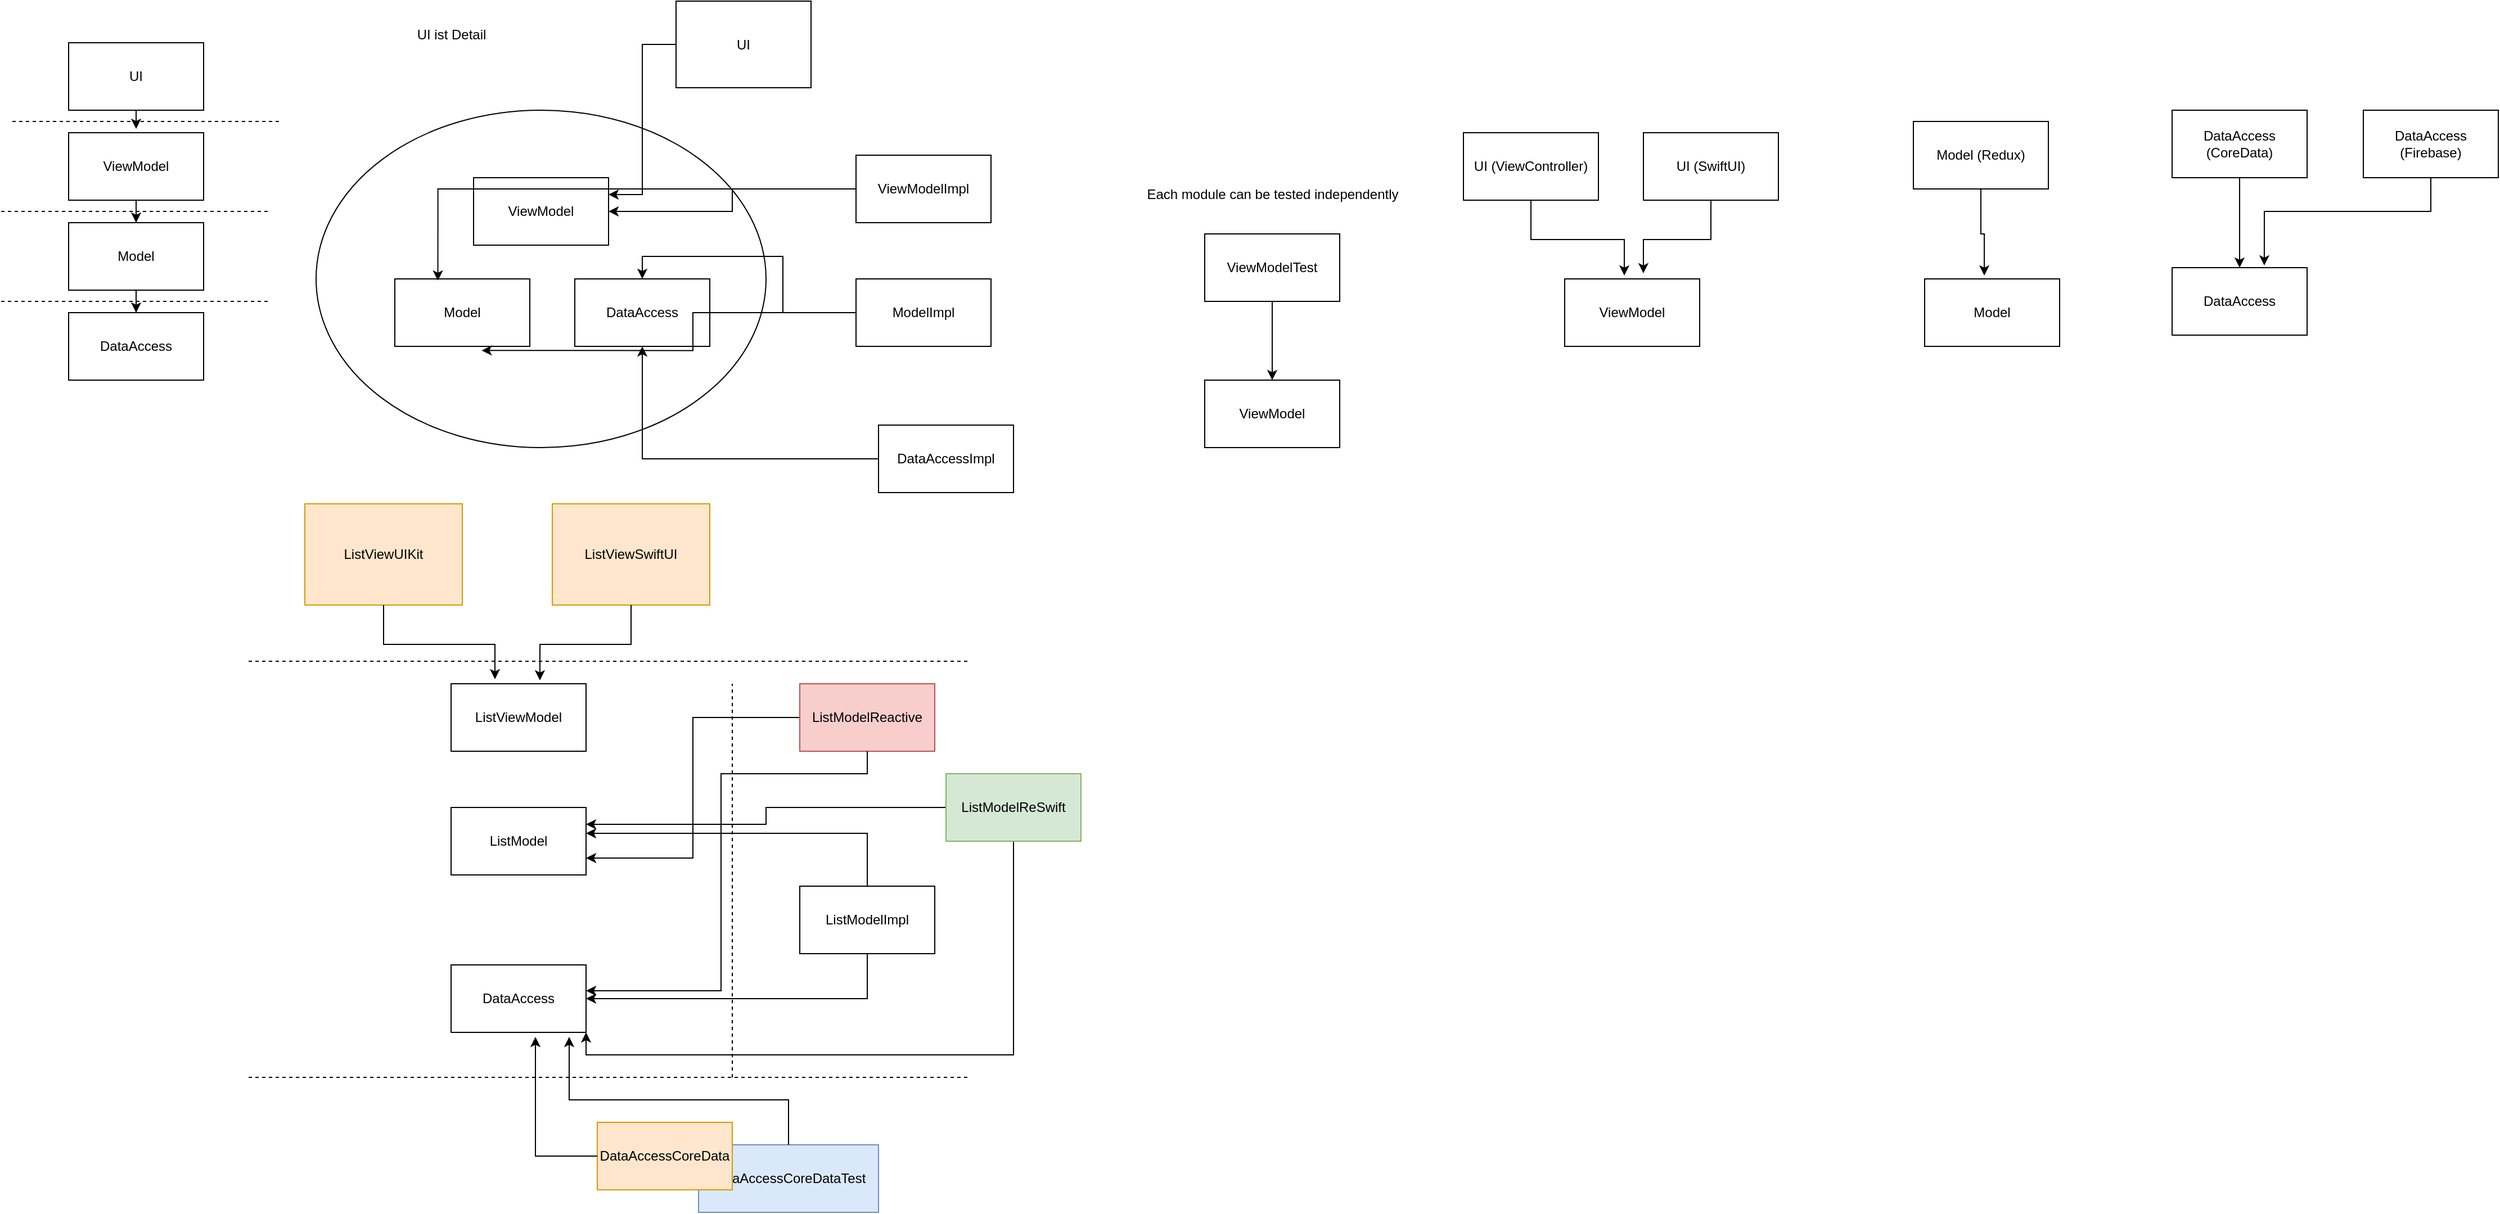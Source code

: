 <mxfile version="22.1.4" type="github">
  <diagram name="Page-1" id="ciXoBDTXdjDo0w0JCOVY">
    <mxGraphModel dx="1693" dy="617" grid="1" gridSize="10" guides="1" tooltips="1" connect="1" arrows="1" fold="1" page="1" pageScale="1" pageWidth="850" pageHeight="1100" math="0" shadow="0">
      <root>
        <mxCell id="0" />
        <mxCell id="1" parent="0" />
        <mxCell id="vHhtILDTzsJ_Ge8vEEF7-19" value="" style="ellipse;whiteSpace=wrap;html=1;" parent="1" vertex="1">
          <mxGeometry x="20" y="110" width="400" height="300" as="geometry" />
        </mxCell>
        <mxCell id="Q47_7sLDuSlhim7hzjhJ-4" value="DataAccessCoreDataTest" style="rounded=0;whiteSpace=wrap;html=1;fillColor=#dae8fc;strokeColor=#6c8ebf;" parent="1" vertex="1">
          <mxGeometry x="360" y="1030" width="160" height="60" as="geometry" />
        </mxCell>
        <mxCell id="Q47_7sLDuSlhim7hzjhJ-8" value="ListViewUIKit" style="rounded=0;whiteSpace=wrap;html=1;fillColor=#ffe6cc;strokeColor=#d79b00;" parent="1" vertex="1">
          <mxGeometry x="10" y="460" width="140" height="90" as="geometry" />
        </mxCell>
        <mxCell id="WeG9BymHyUoyGSbdJxct-20" style="edgeStyle=orthogonalEdgeStyle;rounded=0;orthogonalLoop=1;jettySize=auto;html=1;entryX=1;entryY=0.25;entryDx=0;entryDy=0;" parent="1" source="Q47_7sLDuSlhim7hzjhJ-13" target="WeG9BymHyUoyGSbdJxct-1" edge="1">
          <mxGeometry relative="1" as="geometry">
            <Array as="points">
              <mxPoint x="420" y="730" />
              <mxPoint x="420" y="745" />
            </Array>
          </mxGeometry>
        </mxCell>
        <mxCell id="WeG9BymHyUoyGSbdJxct-21" style="edgeStyle=orthogonalEdgeStyle;rounded=0;orthogonalLoop=1;jettySize=auto;html=1;entryX=1;entryY=1;entryDx=0;entryDy=0;" parent="1" source="Q47_7sLDuSlhim7hzjhJ-13" target="WeG9BymHyUoyGSbdJxct-4" edge="1">
          <mxGeometry relative="1" as="geometry">
            <Array as="points">
              <mxPoint x="640" y="950" />
              <mxPoint x="260" y="950" />
            </Array>
          </mxGeometry>
        </mxCell>
        <mxCell id="Q47_7sLDuSlhim7hzjhJ-13" value="ListModelReSwift" style="rounded=0;whiteSpace=wrap;html=1;fillColor=#d5e8d4;strokeColor=#82b366;" parent="1" vertex="1">
          <mxGeometry x="580" y="700" width="120" height="60" as="geometry" />
        </mxCell>
        <mxCell id="WeG9BymHyUoyGSbdJxct-1" value="ListModel" style="rounded=0;whiteSpace=wrap;html=1;" parent="1" vertex="1">
          <mxGeometry x="140" y="730" width="120" height="60" as="geometry" />
        </mxCell>
        <mxCell id="WeG9BymHyUoyGSbdJxct-30" style="edgeStyle=orthogonalEdgeStyle;rounded=0;orthogonalLoop=1;jettySize=auto;html=1;entryX=1;entryY=0.75;entryDx=0;entryDy=0;" parent="1" source="WeG9BymHyUoyGSbdJxct-2" target="WeG9BymHyUoyGSbdJxct-1" edge="1">
          <mxGeometry relative="1" as="geometry" />
        </mxCell>
        <mxCell id="WeG9BymHyUoyGSbdJxct-2" value="ListModelReactive" style="rounded=0;whiteSpace=wrap;html=1;fillColor=#f8cecc;strokeColor=#b85450;" parent="1" vertex="1">
          <mxGeometry x="450" y="620" width="120" height="60" as="geometry" />
        </mxCell>
        <mxCell id="WeG9BymHyUoyGSbdJxct-4" value="DataAccess" style="rounded=0;whiteSpace=wrap;html=1;" parent="1" vertex="1">
          <mxGeometry x="140" y="870" width="120" height="60" as="geometry" />
        </mxCell>
        <mxCell id="WeG9BymHyUoyGSbdJxct-6" value="DataAccessCoreData" style="rounded=0;whiteSpace=wrap;html=1;fillColor=#ffe6cc;strokeColor=#d79b00;" parent="1" vertex="1">
          <mxGeometry x="270" y="1010" width="120" height="60" as="geometry" />
        </mxCell>
        <mxCell id="WeG9BymHyUoyGSbdJxct-8" value="&lt;br&gt;" style="endArrow=none;dashed=1;html=1;rounded=0;" parent="1" edge="1">
          <mxGeometry width="50" height="50" relative="1" as="geometry">
            <mxPoint x="390" y="970" as="sourcePoint" />
            <mxPoint x="390" y="620" as="targetPoint" />
          </mxGeometry>
        </mxCell>
        <mxCell id="WeG9BymHyUoyGSbdJxct-12" style="edgeStyle=orthogonalEdgeStyle;rounded=0;orthogonalLoop=1;jettySize=auto;html=1;entryX=1;entryY=0.5;entryDx=0;entryDy=0;" parent="1" source="WeG9BymHyUoyGSbdJxct-10" target="WeG9BymHyUoyGSbdJxct-4" edge="1">
          <mxGeometry relative="1" as="geometry">
            <Array as="points">
              <mxPoint x="510" y="900" />
            </Array>
          </mxGeometry>
        </mxCell>
        <mxCell id="WeG9BymHyUoyGSbdJxct-10" value="ListModelImpl" style="rounded=0;whiteSpace=wrap;html=1;" parent="1" vertex="1">
          <mxGeometry x="450" y="800" width="120" height="60" as="geometry" />
        </mxCell>
        <mxCell id="WeG9BymHyUoyGSbdJxct-14" value="&lt;br&gt;" style="endArrow=none;dashed=1;html=1;rounded=0;" parent="1" edge="1">
          <mxGeometry width="50" height="50" relative="1" as="geometry">
            <mxPoint x="-40" y="600" as="sourcePoint" />
            <mxPoint x="600" y="600" as="targetPoint" />
          </mxGeometry>
        </mxCell>
        <mxCell id="WeG9BymHyUoyGSbdJxct-16" style="edgeStyle=orthogonalEdgeStyle;rounded=0;orthogonalLoop=1;jettySize=auto;html=1;entryX=0.625;entryY=1.067;entryDx=0;entryDy=0;entryPerimeter=0;" parent="1" source="WeG9BymHyUoyGSbdJxct-6" target="WeG9BymHyUoyGSbdJxct-4" edge="1">
          <mxGeometry relative="1" as="geometry" />
        </mxCell>
        <mxCell id="WeG9BymHyUoyGSbdJxct-17" style="edgeStyle=orthogonalEdgeStyle;rounded=0;orthogonalLoop=1;jettySize=auto;html=1;entryX=0.875;entryY=1.067;entryDx=0;entryDy=0;entryPerimeter=0;" parent="1" source="Q47_7sLDuSlhim7hzjhJ-4" target="WeG9BymHyUoyGSbdJxct-4" edge="1">
          <mxGeometry relative="1" as="geometry">
            <Array as="points">
              <mxPoint x="440" y="990" />
              <mxPoint x="245" y="990" />
            </Array>
          </mxGeometry>
        </mxCell>
        <mxCell id="WeG9BymHyUoyGSbdJxct-19" style="edgeStyle=orthogonalEdgeStyle;rounded=0;orthogonalLoop=1;jettySize=auto;html=1;entryX=1;entryY=0.383;entryDx=0;entryDy=0;entryPerimeter=0;" parent="1" source="WeG9BymHyUoyGSbdJxct-10" target="WeG9BymHyUoyGSbdJxct-1" edge="1">
          <mxGeometry relative="1" as="geometry">
            <Array as="points">
              <mxPoint x="510" y="753" />
            </Array>
          </mxGeometry>
        </mxCell>
        <mxCell id="WeG9BymHyUoyGSbdJxct-23" value="ListViewSwiftUI" style="rounded=0;whiteSpace=wrap;html=1;fillColor=#ffe6cc;strokeColor=#d79b00;" parent="1" vertex="1">
          <mxGeometry x="230" y="460" width="140" height="90" as="geometry" />
        </mxCell>
        <mxCell id="WeG9BymHyUoyGSbdJxct-26" value="ListViewModel" style="rounded=0;whiteSpace=wrap;html=1;" parent="1" vertex="1">
          <mxGeometry x="140" y="620" width="120" height="60" as="geometry" />
        </mxCell>
        <mxCell id="WeG9BymHyUoyGSbdJxct-27" value="&lt;br&gt;" style="endArrow=none;dashed=1;html=1;rounded=0;" parent="1" edge="1">
          <mxGeometry width="50" height="50" relative="1" as="geometry">
            <mxPoint x="-40" y="970" as="sourcePoint" />
            <mxPoint x="600" y="970" as="targetPoint" />
          </mxGeometry>
        </mxCell>
        <mxCell id="WeG9BymHyUoyGSbdJxct-28" style="edgeStyle=orthogonalEdgeStyle;rounded=0;orthogonalLoop=1;jettySize=auto;html=1;entryX=0.325;entryY=-0.067;entryDx=0;entryDy=0;entryPerimeter=0;" parent="1" source="Q47_7sLDuSlhim7hzjhJ-8" target="WeG9BymHyUoyGSbdJxct-26" edge="1">
          <mxGeometry relative="1" as="geometry" />
        </mxCell>
        <mxCell id="WeG9BymHyUoyGSbdJxct-29" style="edgeStyle=orthogonalEdgeStyle;rounded=0;orthogonalLoop=1;jettySize=auto;html=1;entryX=0.658;entryY=-0.05;entryDx=0;entryDy=0;entryPerimeter=0;" parent="1" source="WeG9BymHyUoyGSbdJxct-23" target="WeG9BymHyUoyGSbdJxct-26" edge="1">
          <mxGeometry relative="1" as="geometry" />
        </mxCell>
        <mxCell id="WeG9BymHyUoyGSbdJxct-31" style="edgeStyle=orthogonalEdgeStyle;rounded=0;orthogonalLoop=1;jettySize=auto;html=1;entryX=1;entryY=0.383;entryDx=0;entryDy=0;entryPerimeter=0;" parent="1" source="WeG9BymHyUoyGSbdJxct-2" target="WeG9BymHyUoyGSbdJxct-4" edge="1">
          <mxGeometry relative="1" as="geometry">
            <Array as="points">
              <mxPoint x="510" y="700" />
              <mxPoint x="380" y="700" />
              <mxPoint x="380" y="893" />
            </Array>
          </mxGeometry>
        </mxCell>
        <mxCell id="vHhtILDTzsJ_Ge8vEEF7-1" value="UI" style="rounded=0;whiteSpace=wrap;html=1;" parent="1" vertex="1">
          <mxGeometry x="-200" y="50" width="120" height="60" as="geometry" />
        </mxCell>
        <mxCell id="vHhtILDTzsJ_Ge8vEEF7-14" style="edgeStyle=orthogonalEdgeStyle;rounded=0;orthogonalLoop=1;jettySize=auto;html=1;entryX=0.5;entryY=0;entryDx=0;entryDy=0;" parent="1" source="vHhtILDTzsJ_Ge8vEEF7-2" target="vHhtILDTzsJ_Ge8vEEF7-3" edge="1">
          <mxGeometry relative="1" as="geometry" />
        </mxCell>
        <mxCell id="vHhtILDTzsJ_Ge8vEEF7-2" value="ViewModel" style="rounded=0;whiteSpace=wrap;html=1;" parent="1" vertex="1">
          <mxGeometry x="-200" y="130" width="120" height="60" as="geometry" />
        </mxCell>
        <mxCell id="vHhtILDTzsJ_Ge8vEEF7-13" style="edgeStyle=orthogonalEdgeStyle;rounded=0;orthogonalLoop=1;jettySize=auto;html=1;entryX=0.5;entryY=0;entryDx=0;entryDy=0;" parent="1" source="vHhtILDTzsJ_Ge8vEEF7-3" target="vHhtILDTzsJ_Ge8vEEF7-4" edge="1">
          <mxGeometry relative="1" as="geometry" />
        </mxCell>
        <mxCell id="vHhtILDTzsJ_Ge8vEEF7-3" value="Model" style="rounded=0;whiteSpace=wrap;html=1;" parent="1" vertex="1">
          <mxGeometry x="-200" y="210" width="120" height="60" as="geometry" />
        </mxCell>
        <mxCell id="vHhtILDTzsJ_Ge8vEEF7-4" value="DataAccess" style="rounded=0;whiteSpace=wrap;html=1;" parent="1" vertex="1">
          <mxGeometry x="-200" y="290" width="120" height="60" as="geometry" />
        </mxCell>
        <mxCell id="vHhtILDTzsJ_Ge8vEEF7-5" value="" style="endArrow=none;dashed=1;html=1;rounded=0;" parent="1" edge="1">
          <mxGeometry width="50" height="50" relative="1" as="geometry">
            <mxPoint x="-250" y="120" as="sourcePoint" />
            <mxPoint x="-10" y="120" as="targetPoint" />
          </mxGeometry>
        </mxCell>
        <mxCell id="vHhtILDTzsJ_Ge8vEEF7-6" value="" style="endArrow=none;dashed=1;html=1;rounded=0;" parent="1" edge="1">
          <mxGeometry width="50" height="50" relative="1" as="geometry">
            <mxPoint x="-260" y="200" as="sourcePoint" />
            <mxPoint x="-20" y="200" as="targetPoint" />
          </mxGeometry>
        </mxCell>
        <mxCell id="vHhtILDTzsJ_Ge8vEEF7-7" value="" style="endArrow=none;dashed=1;html=1;rounded=0;" parent="1" edge="1">
          <mxGeometry width="50" height="50" relative="1" as="geometry">
            <mxPoint x="-260" y="280" as="sourcePoint" />
            <mxPoint x="-20" y="280" as="targetPoint" />
          </mxGeometry>
        </mxCell>
        <mxCell id="vHhtILDTzsJ_Ge8vEEF7-10" style="edgeStyle=orthogonalEdgeStyle;rounded=0;orthogonalLoop=1;jettySize=auto;html=1;exitX=0.5;exitY=1;exitDx=0;exitDy=0;entryX=0.5;entryY=-0.057;entryDx=0;entryDy=0;entryPerimeter=0;" parent="1" source="vHhtILDTzsJ_Ge8vEEF7-1" target="vHhtILDTzsJ_Ge8vEEF7-2" edge="1">
          <mxGeometry relative="1" as="geometry" />
        </mxCell>
        <mxCell id="vHhtILDTzsJ_Ge8vEEF7-15" value="ViewModel" style="rounded=0;whiteSpace=wrap;html=1;" parent="1" vertex="1">
          <mxGeometry x="160" y="170" width="120" height="60" as="geometry" />
        </mxCell>
        <mxCell id="vHhtILDTzsJ_Ge8vEEF7-16" value="Model" style="rounded=0;whiteSpace=wrap;html=1;" parent="1" vertex="1">
          <mxGeometry x="90" y="260" width="120" height="60" as="geometry" />
        </mxCell>
        <mxCell id="vHhtILDTzsJ_Ge8vEEF7-17" value="DataAccess" style="rounded=0;whiteSpace=wrap;html=1;" parent="1" vertex="1">
          <mxGeometry x="250" y="260" width="120" height="60" as="geometry" />
        </mxCell>
        <mxCell id="vHhtILDTzsJ_Ge8vEEF7-18" value="UI ist Detail" style="text;html=1;align=center;verticalAlign=middle;resizable=0;points=[];autosize=1;strokeColor=none;fillColor=none;" parent="1" vertex="1">
          <mxGeometry x="100" y="28" width="80" height="30" as="geometry" />
        </mxCell>
        <mxCell id="vHhtILDTzsJ_Ge8vEEF7-21" style="edgeStyle=orthogonalEdgeStyle;rounded=0;orthogonalLoop=1;jettySize=auto;html=1;entryX=1;entryY=0.25;entryDx=0;entryDy=0;" parent="1" source="vHhtILDTzsJ_Ge8vEEF7-20" target="vHhtILDTzsJ_Ge8vEEF7-15" edge="1">
          <mxGeometry relative="1" as="geometry" />
        </mxCell>
        <mxCell id="vHhtILDTzsJ_Ge8vEEF7-20" value="UI" style="rounded=0;whiteSpace=wrap;html=1;" parent="1" vertex="1">
          <mxGeometry x="340" y="13" width="120" height="77" as="geometry" />
        </mxCell>
        <mxCell id="vHhtILDTzsJ_Ge8vEEF7-23" style="edgeStyle=orthogonalEdgeStyle;rounded=0;orthogonalLoop=1;jettySize=auto;html=1;" parent="1" source="vHhtILDTzsJ_Ge8vEEF7-22" target="vHhtILDTzsJ_Ge8vEEF7-15" edge="1">
          <mxGeometry relative="1" as="geometry" />
        </mxCell>
        <mxCell id="vHhtILDTzsJ_Ge8vEEF7-22" value="ViewModelImpl" style="rounded=0;whiteSpace=wrap;html=1;" parent="1" vertex="1">
          <mxGeometry x="500" y="150" width="120" height="60" as="geometry" />
        </mxCell>
        <mxCell id="vHhtILDTzsJ_Ge8vEEF7-24" style="edgeStyle=orthogonalEdgeStyle;rounded=0;orthogonalLoop=1;jettySize=auto;html=1;entryX=0.319;entryY=0.025;entryDx=0;entryDy=0;entryPerimeter=0;" parent="1" source="vHhtILDTzsJ_Ge8vEEF7-22" target="vHhtILDTzsJ_Ge8vEEF7-16" edge="1">
          <mxGeometry relative="1" as="geometry" />
        </mxCell>
        <mxCell id="vHhtILDTzsJ_Ge8vEEF7-27" style="edgeStyle=orthogonalEdgeStyle;rounded=0;orthogonalLoop=1;jettySize=auto;html=1;entryX=0.5;entryY=0;entryDx=0;entryDy=0;" parent="1" source="vHhtILDTzsJ_Ge8vEEF7-25" target="vHhtILDTzsJ_Ge8vEEF7-17" edge="1">
          <mxGeometry relative="1" as="geometry" />
        </mxCell>
        <mxCell id="vHhtILDTzsJ_Ge8vEEF7-25" value="ModelImpl" style="rounded=0;whiteSpace=wrap;html=1;" parent="1" vertex="1">
          <mxGeometry x="500" y="260" width="120" height="60" as="geometry" />
        </mxCell>
        <mxCell id="vHhtILDTzsJ_Ge8vEEF7-26" style="edgeStyle=orthogonalEdgeStyle;rounded=0;orthogonalLoop=1;jettySize=auto;html=1;entryX=0.643;entryY=1.061;entryDx=0;entryDy=0;entryPerimeter=0;" parent="1" source="vHhtILDTzsJ_Ge8vEEF7-25" target="vHhtILDTzsJ_Ge8vEEF7-16" edge="1">
          <mxGeometry relative="1" as="geometry" />
        </mxCell>
        <mxCell id="vHhtILDTzsJ_Ge8vEEF7-29" style="edgeStyle=orthogonalEdgeStyle;rounded=0;orthogonalLoop=1;jettySize=auto;html=1;exitX=0;exitY=0.5;exitDx=0;exitDy=0;" parent="1" source="vHhtILDTzsJ_Ge8vEEF7-28" target="vHhtILDTzsJ_Ge8vEEF7-17" edge="1">
          <mxGeometry relative="1" as="geometry" />
        </mxCell>
        <mxCell id="vHhtILDTzsJ_Ge8vEEF7-28" value="DataAccessImpl" style="rounded=0;whiteSpace=wrap;html=1;" parent="1" vertex="1">
          <mxGeometry x="520" y="390" width="120" height="60" as="geometry" />
        </mxCell>
        <mxCell id="vHhtILDTzsJ_Ge8vEEF7-30" value="DataAccess" style="rounded=0;whiteSpace=wrap;html=1;" parent="1" vertex="1">
          <mxGeometry x="1670" y="250" width="120" height="60" as="geometry" />
        </mxCell>
        <mxCell id="vHhtILDTzsJ_Ge8vEEF7-31" value="ViewModel" style="rounded=0;whiteSpace=wrap;html=1;" parent="1" vertex="1">
          <mxGeometry x="1130" y="260" width="120" height="60" as="geometry" />
        </mxCell>
        <mxCell id="vHhtILDTzsJ_Ge8vEEF7-32" value="ViewModel" style="rounded=0;whiteSpace=wrap;html=1;" parent="1" vertex="1">
          <mxGeometry x="810" y="350" width="120" height="60" as="geometry" />
        </mxCell>
        <mxCell id="vHhtILDTzsJ_Ge8vEEF7-34" style="edgeStyle=orthogonalEdgeStyle;rounded=0;orthogonalLoop=1;jettySize=auto;html=1;entryX=0.5;entryY=0;entryDx=0;entryDy=0;" parent="1" source="vHhtILDTzsJ_Ge8vEEF7-33" target="vHhtILDTzsJ_Ge8vEEF7-32" edge="1">
          <mxGeometry relative="1" as="geometry" />
        </mxCell>
        <mxCell id="vHhtILDTzsJ_Ge8vEEF7-33" value="ViewModelTest" style="rounded=0;whiteSpace=wrap;html=1;" parent="1" vertex="1">
          <mxGeometry x="810" y="220" width="120" height="60" as="geometry" />
        </mxCell>
        <mxCell id="vHhtILDTzsJ_Ge8vEEF7-35" value="Each module can be tested independently" style="text;html=1;align=center;verticalAlign=middle;resizable=0;points=[];autosize=1;strokeColor=none;fillColor=none;" parent="1" vertex="1">
          <mxGeometry x="745" y="170" width="250" height="30" as="geometry" />
        </mxCell>
        <mxCell id="FYpgdL6jyFwIBexk85u1-1" value="UI (ViewController)" style="rounded=0;whiteSpace=wrap;html=1;" vertex="1" parent="1">
          <mxGeometry x="1040" y="130" width="120" height="60" as="geometry" />
        </mxCell>
        <mxCell id="FYpgdL6jyFwIBexk85u1-2" value="UI (SwiftUI)" style="rounded=0;whiteSpace=wrap;html=1;" vertex="1" parent="1">
          <mxGeometry x="1200" y="130" width="120" height="60" as="geometry" />
        </mxCell>
        <mxCell id="FYpgdL6jyFwIBexk85u1-3" style="edgeStyle=orthogonalEdgeStyle;rounded=0;orthogonalLoop=1;jettySize=auto;html=1;entryX=0.442;entryY=-0.05;entryDx=0;entryDy=0;entryPerimeter=0;" edge="1" parent="1" source="FYpgdL6jyFwIBexk85u1-1" target="vHhtILDTzsJ_Ge8vEEF7-31">
          <mxGeometry relative="1" as="geometry" />
        </mxCell>
        <mxCell id="FYpgdL6jyFwIBexk85u1-4" style="edgeStyle=orthogonalEdgeStyle;rounded=0;orthogonalLoop=1;jettySize=auto;html=1;entryX=0.583;entryY=-0.083;entryDx=0;entryDy=0;entryPerimeter=0;" edge="1" parent="1" source="FYpgdL6jyFwIBexk85u1-2" target="vHhtILDTzsJ_Ge8vEEF7-31">
          <mxGeometry relative="1" as="geometry" />
        </mxCell>
        <mxCell id="FYpgdL6jyFwIBexk85u1-5" value="Model" style="rounded=0;whiteSpace=wrap;html=1;" vertex="1" parent="1">
          <mxGeometry x="1450" y="260" width="120" height="60" as="geometry" />
        </mxCell>
        <mxCell id="FYpgdL6jyFwIBexk85u1-6" value="Model (Redux)" style="rounded=0;whiteSpace=wrap;html=1;" vertex="1" parent="1">
          <mxGeometry x="1440" y="120" width="120" height="60" as="geometry" />
        </mxCell>
        <mxCell id="FYpgdL6jyFwIBexk85u1-8" style="edgeStyle=orthogonalEdgeStyle;rounded=0;orthogonalLoop=1;jettySize=auto;html=1;entryX=0.442;entryY=-0.05;entryDx=0;entryDy=0;entryPerimeter=0;" edge="1" parent="1" source="FYpgdL6jyFwIBexk85u1-6" target="FYpgdL6jyFwIBexk85u1-5">
          <mxGeometry relative="1" as="geometry" />
        </mxCell>
        <mxCell id="FYpgdL6jyFwIBexk85u1-14" style="edgeStyle=orthogonalEdgeStyle;rounded=0;orthogonalLoop=1;jettySize=auto;html=1;entryX=0.5;entryY=0;entryDx=0;entryDy=0;" edge="1" parent="1" source="FYpgdL6jyFwIBexk85u1-12" target="vHhtILDTzsJ_Ge8vEEF7-30">
          <mxGeometry relative="1" as="geometry" />
        </mxCell>
        <mxCell id="FYpgdL6jyFwIBexk85u1-12" value="DataAccess (CoreData)" style="rounded=0;whiteSpace=wrap;html=1;" vertex="1" parent="1">
          <mxGeometry x="1670" y="110" width="120" height="60" as="geometry" />
        </mxCell>
        <mxCell id="FYpgdL6jyFwIBexk85u1-13" value="DataAccess (Firebase)" style="rounded=0;whiteSpace=wrap;html=1;" vertex="1" parent="1">
          <mxGeometry x="1840" y="110" width="120" height="60" as="geometry" />
        </mxCell>
        <mxCell id="FYpgdL6jyFwIBexk85u1-15" style="edgeStyle=orthogonalEdgeStyle;rounded=0;orthogonalLoop=1;jettySize=auto;html=1;entryX=0.683;entryY=-0.033;entryDx=0;entryDy=0;entryPerimeter=0;" edge="1" parent="1" source="FYpgdL6jyFwIBexk85u1-13" target="vHhtILDTzsJ_Ge8vEEF7-30">
          <mxGeometry relative="1" as="geometry">
            <Array as="points">
              <mxPoint x="1900" y="200" />
              <mxPoint x="1752" y="200" />
            </Array>
          </mxGeometry>
        </mxCell>
      </root>
    </mxGraphModel>
  </diagram>
</mxfile>
